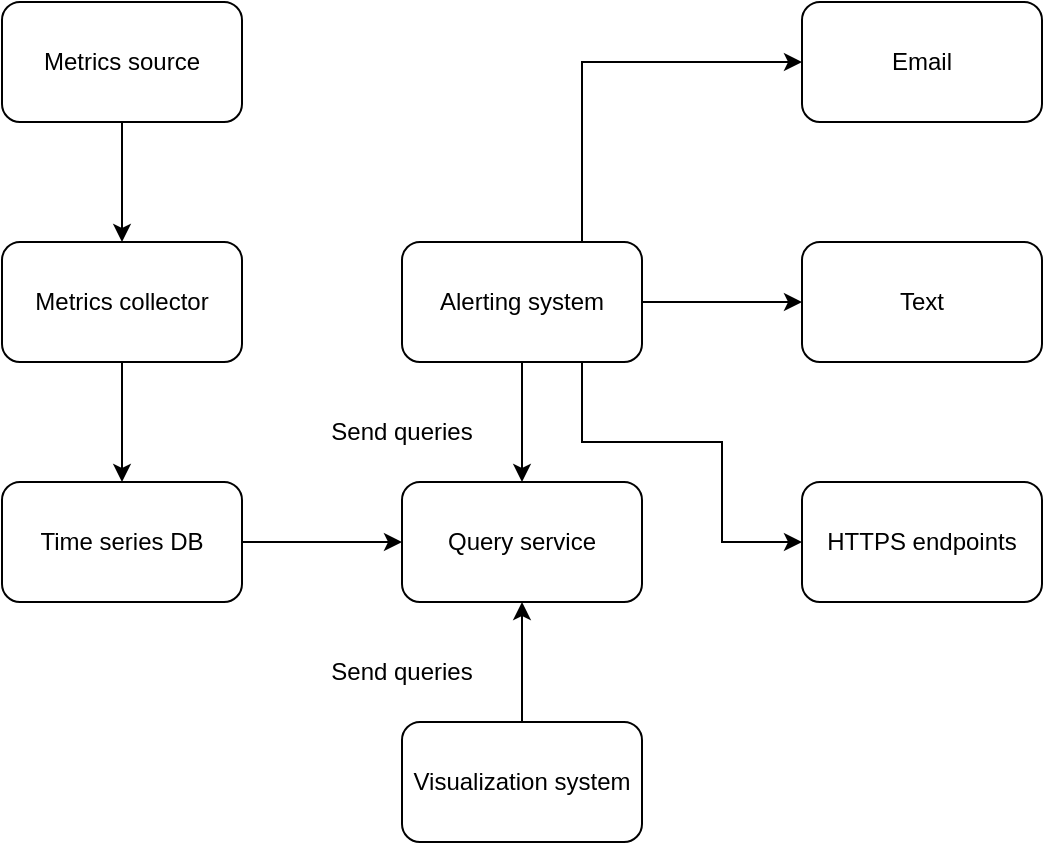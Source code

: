 <mxfile version="24.3.1" type="device">
  <diagram id="bc47vRQSer-DN1HRI0ml" name="Page-1">
    <mxGraphModel dx="882" dy="578" grid="1" gridSize="10" guides="1" tooltips="1" connect="1" arrows="1" fold="1" page="1" pageScale="1" pageWidth="850" pageHeight="1100" math="0" shadow="0">
      <root>
        <mxCell id="0" />
        <mxCell id="1" parent="0" />
        <mxCell id="x_10vAEVL0Qu5a1ShaMM-4" style="edgeStyle=orthogonalEdgeStyle;rounded=0;orthogonalLoop=1;jettySize=auto;html=1;exitX=0.5;exitY=1;exitDx=0;exitDy=0;entryX=0.5;entryY=0;entryDx=0;entryDy=0;" edge="1" parent="1" source="x_10vAEVL0Qu5a1ShaMM-1" target="x_10vAEVL0Qu5a1ShaMM-2">
          <mxGeometry relative="1" as="geometry" />
        </mxCell>
        <mxCell id="x_10vAEVL0Qu5a1ShaMM-1" value="Metrics source" style="rounded=1;whiteSpace=wrap;html=1;" vertex="1" parent="1">
          <mxGeometry x="80" y="40" width="120" height="60" as="geometry" />
        </mxCell>
        <mxCell id="x_10vAEVL0Qu5a1ShaMM-5" style="edgeStyle=orthogonalEdgeStyle;rounded=0;orthogonalLoop=1;jettySize=auto;html=1;exitX=0.5;exitY=1;exitDx=0;exitDy=0;entryX=0.5;entryY=0;entryDx=0;entryDy=0;" edge="1" parent="1" source="x_10vAEVL0Qu5a1ShaMM-2" target="x_10vAEVL0Qu5a1ShaMM-3">
          <mxGeometry relative="1" as="geometry" />
        </mxCell>
        <mxCell id="x_10vAEVL0Qu5a1ShaMM-2" value="Metrics collector" style="rounded=1;whiteSpace=wrap;html=1;" vertex="1" parent="1">
          <mxGeometry x="80" y="160" width="120" height="60" as="geometry" />
        </mxCell>
        <mxCell id="x_10vAEVL0Qu5a1ShaMM-12" style="edgeStyle=orthogonalEdgeStyle;rounded=0;orthogonalLoop=1;jettySize=auto;html=1;exitX=1;exitY=0.5;exitDx=0;exitDy=0;" edge="1" parent="1" source="x_10vAEVL0Qu5a1ShaMM-3" target="x_10vAEVL0Qu5a1ShaMM-6">
          <mxGeometry relative="1" as="geometry" />
        </mxCell>
        <mxCell id="x_10vAEVL0Qu5a1ShaMM-3" value="Time series DB" style="rounded=1;whiteSpace=wrap;html=1;" vertex="1" parent="1">
          <mxGeometry x="80" y="280" width="120" height="60" as="geometry" />
        </mxCell>
        <mxCell id="x_10vAEVL0Qu5a1ShaMM-6" value="Query service" style="rounded=1;whiteSpace=wrap;html=1;" vertex="1" parent="1">
          <mxGeometry x="280" y="280" width="120" height="60" as="geometry" />
        </mxCell>
        <mxCell id="x_10vAEVL0Qu5a1ShaMM-13" style="edgeStyle=orthogonalEdgeStyle;rounded=0;orthogonalLoop=1;jettySize=auto;html=1;exitX=0.5;exitY=1;exitDx=0;exitDy=0;entryX=0.5;entryY=0;entryDx=0;entryDy=0;" edge="1" parent="1" source="x_10vAEVL0Qu5a1ShaMM-7" target="x_10vAEVL0Qu5a1ShaMM-6">
          <mxGeometry relative="1" as="geometry" />
        </mxCell>
        <mxCell id="x_10vAEVL0Qu5a1ShaMM-17" style="edgeStyle=orthogonalEdgeStyle;rounded=0;orthogonalLoop=1;jettySize=auto;html=1;exitX=0.75;exitY=0;exitDx=0;exitDy=0;entryX=0;entryY=0.5;entryDx=0;entryDy=0;" edge="1" parent="1" source="x_10vAEVL0Qu5a1ShaMM-7" target="x_10vAEVL0Qu5a1ShaMM-9">
          <mxGeometry relative="1" as="geometry" />
        </mxCell>
        <mxCell id="x_10vAEVL0Qu5a1ShaMM-18" style="edgeStyle=orthogonalEdgeStyle;rounded=0;orthogonalLoop=1;jettySize=auto;html=1;exitX=0.75;exitY=1;exitDx=0;exitDy=0;entryX=0;entryY=0.5;entryDx=0;entryDy=0;" edge="1" parent="1" source="x_10vAEVL0Qu5a1ShaMM-7" target="x_10vAEVL0Qu5a1ShaMM-11">
          <mxGeometry relative="1" as="geometry">
            <Array as="points">
              <mxPoint x="370" y="260" />
              <mxPoint x="440" y="260" />
              <mxPoint x="440" y="310" />
            </Array>
          </mxGeometry>
        </mxCell>
        <mxCell id="x_10vAEVL0Qu5a1ShaMM-19" style="edgeStyle=orthogonalEdgeStyle;rounded=0;orthogonalLoop=1;jettySize=auto;html=1;exitX=1;exitY=0.5;exitDx=0;exitDy=0;entryX=0;entryY=0.5;entryDx=0;entryDy=0;" edge="1" parent="1" source="x_10vAEVL0Qu5a1ShaMM-7" target="x_10vAEVL0Qu5a1ShaMM-10">
          <mxGeometry relative="1" as="geometry" />
        </mxCell>
        <mxCell id="x_10vAEVL0Qu5a1ShaMM-7" value="Alerting system" style="rounded=1;whiteSpace=wrap;html=1;" vertex="1" parent="1">
          <mxGeometry x="280" y="160" width="120" height="60" as="geometry" />
        </mxCell>
        <mxCell id="x_10vAEVL0Qu5a1ShaMM-16" style="edgeStyle=orthogonalEdgeStyle;rounded=0;orthogonalLoop=1;jettySize=auto;html=1;exitX=0.5;exitY=0;exitDx=0;exitDy=0;entryX=0.5;entryY=1;entryDx=0;entryDy=0;" edge="1" parent="1" source="x_10vAEVL0Qu5a1ShaMM-8" target="x_10vAEVL0Qu5a1ShaMM-6">
          <mxGeometry relative="1" as="geometry" />
        </mxCell>
        <mxCell id="x_10vAEVL0Qu5a1ShaMM-8" value="Visualization system" style="rounded=1;whiteSpace=wrap;html=1;" vertex="1" parent="1">
          <mxGeometry x="280" y="400" width="120" height="60" as="geometry" />
        </mxCell>
        <mxCell id="x_10vAEVL0Qu5a1ShaMM-9" value="Email" style="rounded=1;whiteSpace=wrap;html=1;" vertex="1" parent="1">
          <mxGeometry x="480" y="40" width="120" height="60" as="geometry" />
        </mxCell>
        <mxCell id="x_10vAEVL0Qu5a1ShaMM-10" value="Text" style="rounded=1;whiteSpace=wrap;html=1;" vertex="1" parent="1">
          <mxGeometry x="480" y="160" width="120" height="60" as="geometry" />
        </mxCell>
        <mxCell id="x_10vAEVL0Qu5a1ShaMM-11" value="HTTPS endpoints" style="rounded=1;whiteSpace=wrap;html=1;" vertex="1" parent="1">
          <mxGeometry x="480" y="280" width="120" height="60" as="geometry" />
        </mxCell>
        <mxCell id="x_10vAEVL0Qu5a1ShaMM-14" value="Send queries" style="text;html=1;align=center;verticalAlign=middle;whiteSpace=wrap;rounded=0;" vertex="1" parent="1">
          <mxGeometry x="240" y="240" width="80" height="30" as="geometry" />
        </mxCell>
        <mxCell id="x_10vAEVL0Qu5a1ShaMM-15" value="Send queries" style="text;html=1;align=center;verticalAlign=middle;whiteSpace=wrap;rounded=0;" vertex="1" parent="1">
          <mxGeometry x="240" y="360" width="80" height="30" as="geometry" />
        </mxCell>
      </root>
    </mxGraphModel>
  </diagram>
</mxfile>
